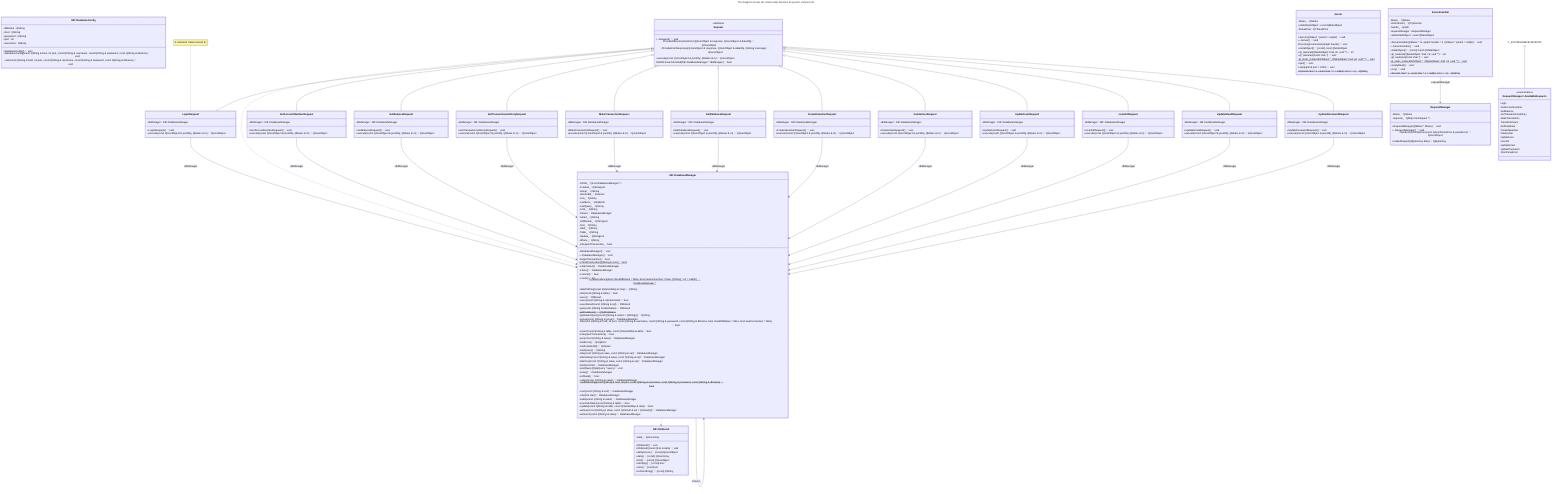 ---
title: This Diagram shows the relationship between all system components
---
classDiagram
    class C_0006960484039840119316["DB::DbResult"]
    class C_0006960484039840119316 {
        +DbResult() : void
        +DbResult(const QList<QVariant> & data) : void
        +data(int pos) : [const] QJsonObject
        +data() : [const] QJsonArray
        +first() : [const] QJsonObject
        +isEmpty() : [const] bool
        +size() : [const] int
        +toJsonString() : [const] QString
        -Data_ : QJsonArray
    }
    click C_0006960484039840119316 href "classDB_1_1DbResult.html" "DbResult"
    class C_0010433389512216933408["DB::DatabaseConfig"]
    class C_0010433389512216933408 {
        +DatabaseConfig() : void
        +DatabaseConfig(const QString & host, int port, const QString & username, const QString & password, const QString & dbname) : void
        +set(const QString & host, int port, const QString & username, const QString & password, const QString & dbname) : void
        +dbName : QString
        +host : QString
        +password : QString
        +port : int
        +username : QString
    }
    click C_0010433389512216933408 href "structDB_1_1DatabaseConfig.html" "DatabaseConfig"
    class C_0013573387592128700325["DB::DatabaseManager"]
    class C_0013573387592128700325 {
        -DatabaseManager() : void
        +~DatabaseManager() : void
        +beginTransaction() : bool
        +checkConnection(QString & error) : bool$
        +clearSelect() : DatabaseManager *
        +clone() : DatabaseManager *
        +commit() : bool
        +count() : int
        +createInstance(bool checkDBName = false, bool newConnection = false, QString * err = nullptr) : DatabaseManager *$
        -dataToString(const QVariantMap & map) : QString
        +del(const QString & table) : bool
        +exec() : DbResult
        +exec(const QString & sqlcommand) : bool
        +execResult(const QString & sql) : DbResult
        +get(const QString & tableName) : DbResult
        -getDatabase() : QSqlDatabase$
        +getSelectQuery(const QString & select = QString()) : QString
        +group(const QString & group) : DatabaseManager *
        -init(const QString & host, int port, const QString & username, const QString & password, const QString & dbname, bool checkDBName = false, bool newConnection = false) : bool
        +insert(const QString & table, const QVariantMap & data) : bool
        +isSupportTransaction() : bool
        +join(const QString & value) : DatabaseManager *
        +lastError() : QSqlError
        +lastInsertedId() : QVariant
        +lastQuery() : QString
        +like(const QString & value, const QString & val) : DatabaseManager *
        +likeNative(const QString & value, const QString & val) : DatabaseManager *
        +likePost(const QString & value, const QString & val) : DatabaseManager *
        +limit(int limit) : DatabaseManager *
        -postQuery(QSqlQuery * query) : void
        +reset() : DatabaseManager *
        +rollback() : bool
        +select(const QString & value) : DatabaseManager *
        +setDbSetting(const QString & host, int port, const QString & username, const QString & password, const QString & dbname) : bool$
        +sort(const QString & sort) : DatabaseManager *
        +start(int start) : DatabaseManager *
        +table(const QString & value) : DatabaseManager *
        +truncateTable(const QString & table) : bool
        +update(const QString & table, const QVariantMap & data) : bool
        +where(const QString & value, const QVariant & val = QVariant()) : DatabaseManager *
        +whereOr(const QString & value) : DatabaseManager *
        -Childs_ : QList&lt;DatabaseManager *&gt;
        -Created_ : QStringList
        -Group_ : QString
        -InsertedId_ : QVariant
        -Join_ : QString
        -LastError_ : QSqlError
        -LastQuery_ : QString
        -Limit_ : QString
        -Parent_ : DatabaseManager *
        -Select_ : QString
        -SoftDelete_ : QStringList
        -Sort_ : QString
        -Start_ : QString
        -Table_ : QString
        -Update_ : QStringList
        -Where_ : QString
        -isSupportTransaction_ : bool
    }
    click C_0013573387592128700325 href "classDB_1_1DatabaseManager.html" "DatabaseManager"
    class C_0004354387044733077778["Request"]
    class C_0004354387044733077778 {
        <<abstract>>
        +~Request() : void
        #CreateDBConnectionError(QJsonObject & response, QJsonObject & dataObj) : QJsonObject
        #CreateErrorResponse(QJsonObject & response, QJsonObject & dataObj, QString message) : QJsonObject
        +execute(const QJsonObject & jsonObj, QMutex & m) : QJsonObject*
        #isDBConnectionValid(DB::DatabaseManager * dbManager) : bool
    }
    click C_0004354387044733077778 href "classRequest.html" "Request"
    class C_0001633855435523401023["LoginRequest"]
    class C_0001633855435523401023 {
        +LoginRequest() : void
        +execute(const QJsonObject & jsonObj, QMutex & m) : QJsonObject
        -dbManager : DB::DatabaseManager *
    }
    click C_0001633855435523401023 href "classLoginRequest.html" "LoginRequest"
    note for C_0001633855435523401023 "A comment I have access to."
    class C_0012710989722481167264["GetAccountNumberRequest"]
    class C_0012710989722481167264 {
        +GetAccountNumberRequest() : void
        +execute(const QJsonObject & jsonObj, QMutex & m) : QJsonObject
        -dbManager : DB::DatabaseManager *
    }
    click C_0012710989722481167264 href "classGetAccountNumberRequest.html" "GetAccountNumberRequest"
    class C_0011752401552383491906["GetBalanceRequest"]
    class C_0011752401552383491906 {
        +GetBalanceRequest() : void
        +execute(const QJsonObject & jsonObj, QMutex & m) : QJsonObject
        -dbManager : DB::DatabaseManager *
    }
    click C_0011752401552383491906 href "classGetBalanceRequest.html" "GetBalanceRequest"
    class C_0010218503219500069835["GetTransactionsHistoryRequest"]
    class C_0010218503219500069835 {
        +GetTransactionsHistoryRequest() : void
        +execute(const QJsonObject & jsonObj, QMutex & m) : QJsonObject
        -dbManager : DB::DatabaseManager *
    }
    click C_0010218503219500069835 href "classGetTransactionsHistoryRequest.html" "GetTransactionsHistoryRequest"
    class C_0013100223563862354982["MakeTransactionRequest"]
    class C_0013100223563862354982 {
        +MakeTransactionRequest() : void
        +execute(const QJsonObject & jsonObj, QMutex & m) : QJsonObject
        -dbManager : DB::DatabaseManager *
    }
    click C_0013100223563862354982 href "classMakeTransactionRequest.html" "MakeTransactionRequest"
    class C_0002013764729148086543["GetDatabaseRequest"]
    class C_0002013764729148086543 {
        +GetDatabaseRequest() : void
        +execute(const QJsonObject & jsonObj, QMutex & m) : QJsonObject
        -dbManager : DB::DatabaseManager *
    }
    click C_0002013764729148086543 href "classGetDatabaseRequest.html" "GetDatabaseRequest"
    class C_0007232843274662702843["CreateNewUserRequest"]
    class C_0007232843274662702843 {
        +CreateNewUserRequest() : void
        +execute(const QJsonObject & jsonObj, QMutex & m) : QJsonObject
        -dbManager : DB::DatabaseManager *
    }
    click C_0007232843274662702843 href "classCreateNewUserRequest.html" "CreateNewUserRequest"
    class C_0002664988866812332938["DeleteUserRequest"]
    class C_0002664988866812332938 {
        +DeleteUserRequest() : void
        +execute(const QJsonObject & jsonObj, QMutex & m) : QJsonObject
        -dbManager : DB::DatabaseManager *
    }
    click C_0002664988866812332938 href "classDeleteUserRequest.html" "DeleteUserRequest"
    class C_0007645390992448267112["UpdateUserRequest"]
    class C_0007645390992448267112 {
        +UpdateUserRequest() : void
        +execute(const QJsonObject & jsonObj, QMutex & m) : QJsonObject
        -dbManager : DB::DatabaseManager *
    }
    click C_0007645390992448267112 href "classUpdateUserRequest.html" "UpdateUserRequest"
    class C_0015500654025726302953["UserInitRequest"]
    class C_0015500654025726302953 {
        +UserInitRequest() : void
        +execute(const QJsonObject & jsonObj, QMutex & m) : QJsonObject
        -dbManager : DB::DatabaseManager *
    }
    click C_0015500654025726302953 href "classUserInitRequest.html" "UserInitRequest"
    class C_0002660278549059451925["UpdateEmailRequest"]
    class C_0002660278549059451925 {
        +UpdateEmailRequest() : void
        +execute(const QJsonObject & jsonObj, QMutex & m) : QJsonObject
        -dbManager : DB::DatabaseManager *
    }
    click C_0002660278549059451925 href "classUpdateEmailRequest.html" "UpdateEmailRequest"
    class C_0013647470015345896002["UpdatePasswordRequest"]
    class C_0013647470015345896002 {
        +UpdatePasswordRequest() : void
        +execute(const QJsonObject & jsonObj, QMutex & m) : QJsonObject
        -dbManager : DB::DatabaseManager *
    }
    click C_0013647470015345896002 href "classUpdatePasswordRequest.html" "UpdatePasswordRequest"
    class C_0017581648629732253705["RequestManager"]
    class C_0017581648629732253705 {
        +RequestManager(QMutex * Mutex) : void
        +~RequestManager() : void
        -handleJsonParseError(const QJsonParseError & parseError) : QJsonObject
        +makeRequest(QByteArray data) : QByteArray
        -Mutex_ : QMutex *
        -requests_ : QMap&lt;int,Request *&gt;
    }
    click C_0017581648629732253705 href "classRequestManager.html" "RequestManager"
    class C_0014397068199454785176["RequestManager::AvailableRequests"]
    class C_0014397068199454785176 {
        <<enumeration>>
        Login
        GetAccountnumber
        GetBalance
        GetTransactionsHistory
        MakeTransaction
        TransferAmount
        GetDatabase
        CreateNewUser
        DeleteUser
        UpdateUser
        UserInit
        UpdateEmail
        UpdatePassword
        JsonParseError
    }
    click C_0014397068199454785176 href "enumRequestManager##AvailableRequests.html" "RequestManager##AvailableRequests"
    class C_0001512818839078814394["ServerHandler"]
    class C_0001512818839078814394 {
        +ServerHandler(QMutex * m, qintptr handle = 0, QObject * parent = nullptr) : void
        +~ServerHandler() : void
        +metaObject() : [const] const QMetaObject *
        +qt_metacall(QMetaObject::Call, int, void **) : int
        +qt_metacast(const char *) : void *
        -qt_static_metacall(QObject *, QMetaObject::Call, int, void **) : void$
        +readyRead() : void
        +run() : void
        +tr(const char * s, const char * c = nullptr, int n = -1) : QString$
        -Mutex_ : QMutex *
        -clientSocket_ : QTcpSocket *
        -handle_ : qintptr
        -requestManager : RequestManager *
        +staticMetaObject : const QMetaObject
    }
    click C_0001512818839078814394 href "classServerHandler.html" "ServerHandler"
    class C_0006556302699635904946["Server"]
    class C_0006556302699635904946 {
        +Server(QObject * parent = nullptr) : void
        +~Server() : void
        #incomingConnection(qintptr handle) : void
        +metaObject() : [const] const QMetaObject *
        +qt_metacall(QMetaObject::Call, int, void **) : int
        +qt_metacast(const char *) : void *
        -qt_static_metacall(QObject *, QMetaObject::Call, int, void **) : void$
        +quit() : void
        +start(qint16 port = 2222) : void
        +tr(const char * s, const char * c = nullptr, int n = -1) : QString$
        -Mutex_ : QMutex *
        +staticMetaObject : const QMetaObject
        -threadPool : QThreadPool *
    }
    click C_0006556302699635904946 href "classServer.html" "Server"
    C_0013573387592128700325 ..> C_0006960484039840119316 : 
    C_0013573387592128700325 --> C_0013573387592128700325 : -Parent_
    C_0004354387044733077778 ..> C_0013573387592128700325 : 
    C_0001633855435523401023 --> C_0013573387592128700325 : -dbManager
    C_0004354387044733077778 <|-- C_0001633855435523401023
    C_0012710989722481167264 --> C_0013573387592128700325 : -dbManager
    C_0004354387044733077778 <|-- C_0012710989722481167264
    C_0011752401552383491906 --> C_0013573387592128700325 : -dbManager
    C_0004354387044733077778 <|-- C_0011752401552383491906
    C_0010218503219500069835 --> C_0013573387592128700325 : -dbManager
    C_0004354387044733077778 <|-- C_0010218503219500069835
    C_0013100223563862354982 --> C_0013573387592128700325 : -dbManager
    C_0004354387044733077778 <|-- C_0013100223563862354982
    C_0002013764729148086543 --> C_0013573387592128700325 : -dbManager
    C_0004354387044733077778 <|-- C_0002013764729148086543
    C_0007232843274662702843 --> C_0013573387592128700325 : -dbManager
    C_0004354387044733077778 <|-- C_0007232843274662702843
    C_0002664988866812332938 --> C_0013573387592128700325 : -dbManager
    C_0004354387044733077778 <|-- C_0002664988866812332938
    C_0007645390992448267112 --> C_0013573387592128700325 : -dbManager
    C_0004354387044733077778 <|-- C_0007645390992448267112
    C_0015500654025726302953 --> C_0013573387592128700325 : -dbManager
    C_0004354387044733077778 <|-- C_0015500654025726302953
    C_0002660278549059451925 --> C_0013573387592128700325 : -dbManager
    C_0004354387044733077778 <|-- C_0002660278549059451925
    C_0013647470015345896002 --> C_0013573387592128700325 : -dbManager
    C_0004354387044733077778 <|-- C_0013647470015345896002
    C_0017581648629732253705 ()-- C_0014397068199454785176 : 
    C_0001512818839078814394 --> C_0017581648629732253705 : -requestManager

%% Generated with clang-uml, version 0.5.3
%% LLVM version clang version 18.1.1 (https://github.com/llvm/llvm-project.git dba2a75e9c7ef81fe84774ba5eee5e67e01d801a)